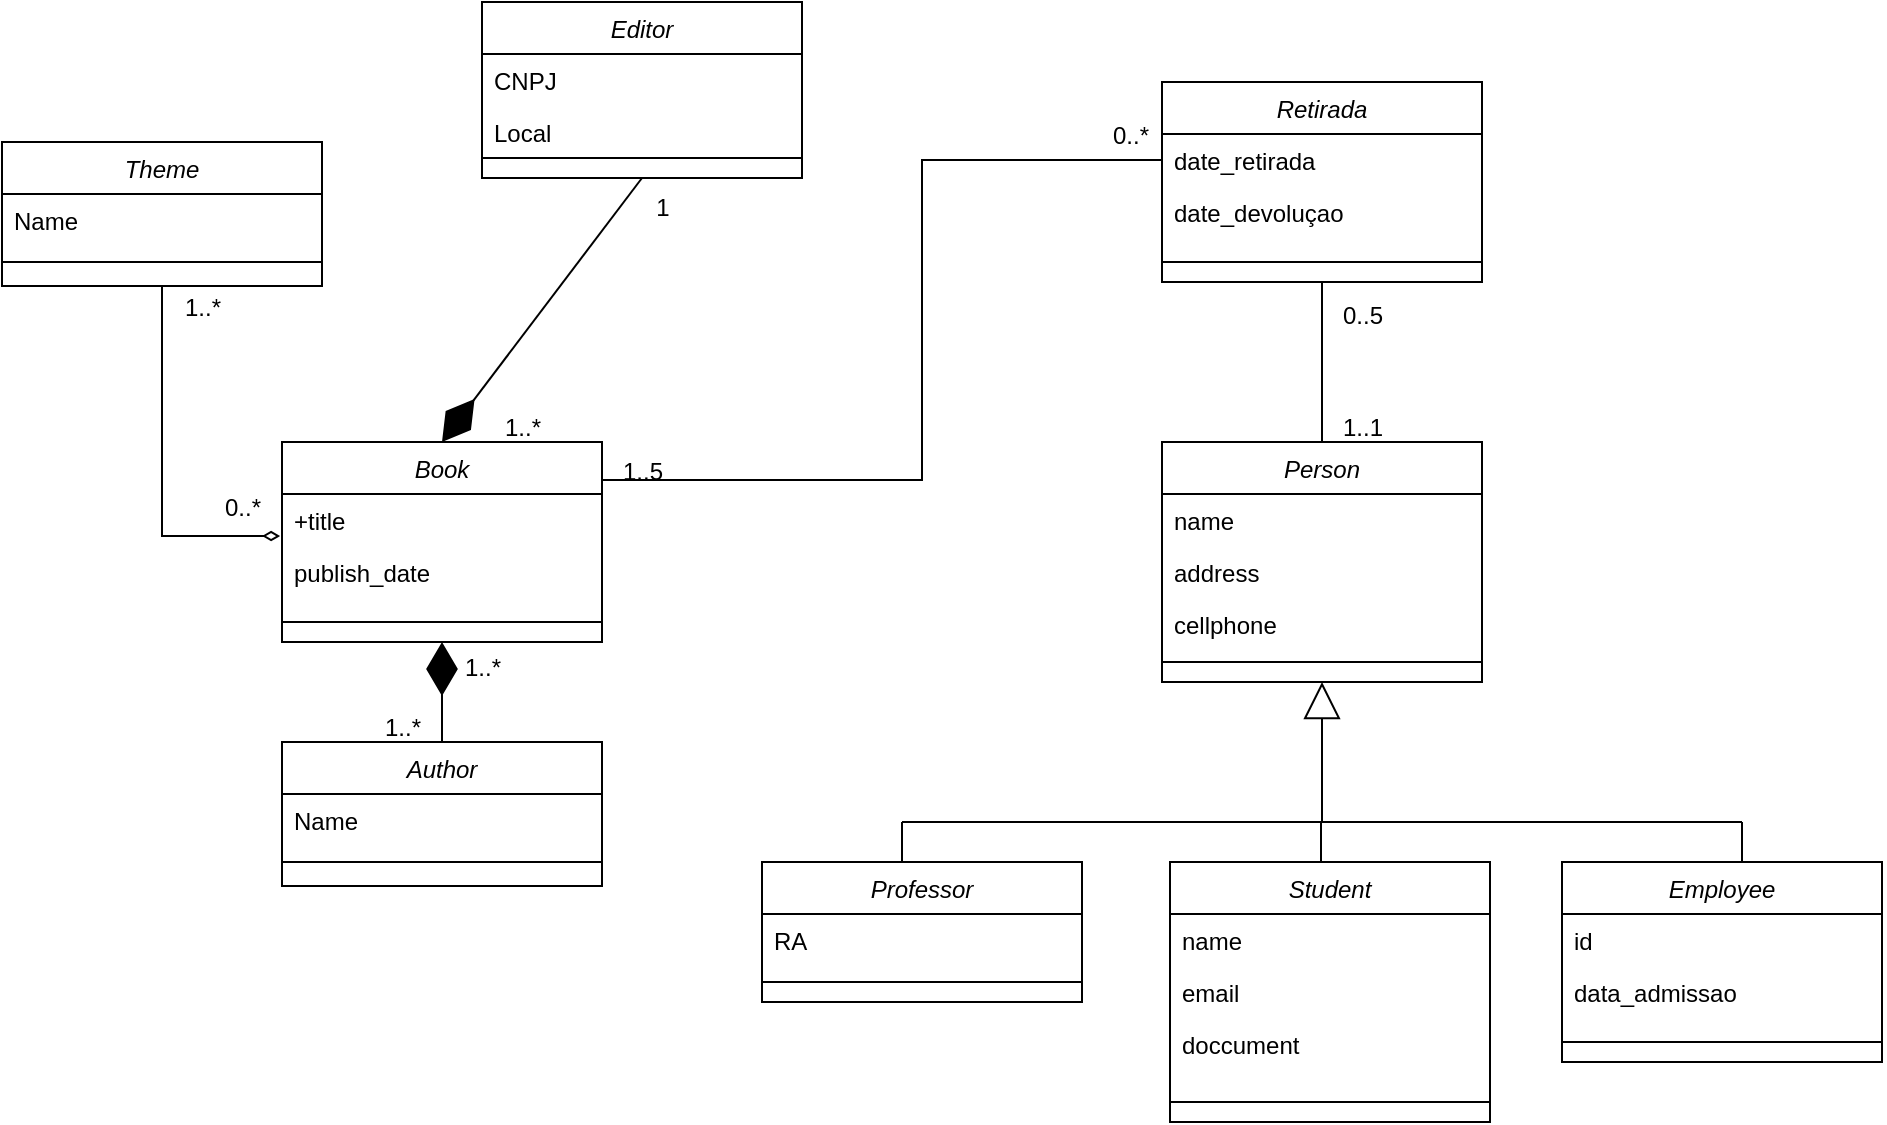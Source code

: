 <mxfile version="24.2.5" type="github">
  <diagram id="C5RBs43oDa-KdzZeNtuy" name="Page-1">
    <mxGraphModel dx="1947" dy="482" grid="1" gridSize="10" guides="1" tooltips="1" connect="1" arrows="1" fold="1" page="1" pageScale="1" pageWidth="827" pageHeight="1169" math="0" shadow="0">
      <root>
        <mxCell id="WIyWlLk6GJQsqaUBKTNV-0" />
        <mxCell id="WIyWlLk6GJQsqaUBKTNV-1" parent="WIyWlLk6GJQsqaUBKTNV-0" />
        <mxCell id="zkfFHV4jXpPFQw0GAbJ--0" value="Book" style="swimlane;fontStyle=2;align=center;verticalAlign=top;childLayout=stackLayout;horizontal=1;startSize=26;horizontalStack=0;resizeParent=1;resizeLast=0;collapsible=1;marginBottom=0;rounded=0;shadow=0;strokeWidth=1;" parent="WIyWlLk6GJQsqaUBKTNV-1" vertex="1">
          <mxGeometry x="-30" y="300" width="160" height="100" as="geometry">
            <mxRectangle x="230" y="140" width="160" height="26" as="alternateBounds" />
          </mxGeometry>
        </mxCell>
        <mxCell id="zkfFHV4jXpPFQw0GAbJ--1" value="+title" style="text;align=left;verticalAlign=top;spacingLeft=4;spacingRight=4;overflow=hidden;rotatable=0;points=[[0,0.5],[1,0.5]];portConstraint=eastwest;" parent="zkfFHV4jXpPFQw0GAbJ--0" vertex="1">
          <mxGeometry y="26" width="160" height="26" as="geometry" />
        </mxCell>
        <mxCell id="RC58P-1kxtmgjfw_i1lq-132" value="publish_date" style="text;align=left;verticalAlign=top;spacingLeft=4;spacingRight=4;overflow=hidden;rotatable=0;points=[[0,0.5],[1,0.5]];portConstraint=eastwest;" vertex="1" parent="zkfFHV4jXpPFQw0GAbJ--0">
          <mxGeometry y="52" width="160" height="26" as="geometry" />
        </mxCell>
        <mxCell id="RC58P-1kxtmgjfw_i1lq-98" value="" style="endArrow=none;html=1;edgeStyle=orthogonalEdgeStyle;rounded=0;" edge="1" parent="zkfFHV4jXpPFQw0GAbJ--0">
          <mxGeometry relative="1" as="geometry">
            <mxPoint y="90" as="sourcePoint" />
            <mxPoint x="160" y="90" as="targetPoint" />
          </mxGeometry>
        </mxCell>
        <mxCell id="RC58P-1kxtmgjfw_i1lq-0" value="Student" style="swimlane;fontStyle=2;align=center;verticalAlign=top;childLayout=stackLayout;horizontal=1;startSize=26;horizontalStack=0;resizeParent=1;resizeLast=0;collapsible=1;marginBottom=0;rounded=0;shadow=0;strokeWidth=1;" vertex="1" parent="WIyWlLk6GJQsqaUBKTNV-1">
          <mxGeometry x="414" y="510" width="160" height="130" as="geometry">
            <mxRectangle x="230" y="140" width="160" height="26" as="alternateBounds" />
          </mxGeometry>
        </mxCell>
        <mxCell id="RC58P-1kxtmgjfw_i1lq-100" value="" style="endArrow=none;html=1;edgeStyle=orthogonalEdgeStyle;rounded=0;" edge="1" parent="RC58P-1kxtmgjfw_i1lq-0">
          <mxGeometry relative="1" as="geometry">
            <mxPoint y="120" as="sourcePoint" />
            <mxPoint x="160" y="120" as="targetPoint" />
          </mxGeometry>
        </mxCell>
        <mxCell id="RC58P-1kxtmgjfw_i1lq-119" value="name" style="text;align=left;verticalAlign=top;spacingLeft=4;spacingRight=4;overflow=hidden;rotatable=0;points=[[0,0.5],[1,0.5]];portConstraint=eastwest;" vertex="1" parent="RC58P-1kxtmgjfw_i1lq-0">
          <mxGeometry y="26" width="160" height="26" as="geometry" />
        </mxCell>
        <mxCell id="RC58P-1kxtmgjfw_i1lq-118" value="email" style="text;align=left;verticalAlign=top;spacingLeft=4;spacingRight=4;overflow=hidden;rotatable=0;points=[[0,0.5],[1,0.5]];portConstraint=eastwest;rounded=0;shadow=0;html=0;" vertex="1" parent="RC58P-1kxtmgjfw_i1lq-0">
          <mxGeometry y="52" width="160" height="26" as="geometry" />
        </mxCell>
        <mxCell id="RC58P-1kxtmgjfw_i1lq-117" value="doccument" style="text;align=left;verticalAlign=top;spacingLeft=4;spacingRight=4;overflow=hidden;rotatable=0;points=[[0,0.5],[1,0.5]];portConstraint=eastwest;rounded=0;shadow=0;html=0;" vertex="1" parent="RC58P-1kxtmgjfw_i1lq-0">
          <mxGeometry y="78" width="160" height="26" as="geometry" />
        </mxCell>
        <mxCell id="RC58P-1kxtmgjfw_i1lq-6" value="Employee" style="swimlane;fontStyle=2;align=center;verticalAlign=top;childLayout=stackLayout;horizontal=1;startSize=26;horizontalStack=0;resizeParent=1;resizeLast=0;collapsible=1;marginBottom=0;rounded=0;shadow=0;strokeWidth=1;" vertex="1" parent="WIyWlLk6GJQsqaUBKTNV-1">
          <mxGeometry x="610" y="510" width="160" height="100" as="geometry">
            <mxRectangle x="230" y="140" width="160" height="26" as="alternateBounds" />
          </mxGeometry>
        </mxCell>
        <mxCell id="RC58P-1kxtmgjfw_i1lq-122" value="id" style="text;align=left;verticalAlign=top;spacingLeft=4;spacingRight=4;overflow=hidden;rotatable=0;points=[[0,0.5],[1,0.5]];portConstraint=eastwest;rounded=0;shadow=0;html=0;" vertex="1" parent="RC58P-1kxtmgjfw_i1lq-6">
          <mxGeometry y="26" width="160" height="26" as="geometry" />
        </mxCell>
        <mxCell id="RC58P-1kxtmgjfw_i1lq-121" value="data_admissao" style="text;align=left;verticalAlign=top;spacingLeft=4;spacingRight=4;overflow=hidden;rotatable=0;points=[[0,0.5],[1,0.5]];portConstraint=eastwest;rounded=0;shadow=0;html=0;" vertex="1" parent="RC58P-1kxtmgjfw_i1lq-6">
          <mxGeometry y="52" width="160" height="26" as="geometry" />
        </mxCell>
        <mxCell id="RC58P-1kxtmgjfw_i1lq-102" value="" style="endArrow=none;html=1;edgeStyle=orthogonalEdgeStyle;rounded=0;" edge="1" parent="RC58P-1kxtmgjfw_i1lq-6">
          <mxGeometry relative="1" as="geometry">
            <mxPoint y="90" as="sourcePoint" />
            <mxPoint x="160" y="90" as="targetPoint" />
            <Array as="points">
              <mxPoint x="110" y="90" />
              <mxPoint x="110" y="90" />
            </Array>
          </mxGeometry>
        </mxCell>
        <mxCell id="RC58P-1kxtmgjfw_i1lq-12" value="Theme" style="swimlane;fontStyle=2;align=center;verticalAlign=top;childLayout=stackLayout;horizontal=1;startSize=26;horizontalStack=0;resizeParent=1;resizeLast=0;collapsible=1;marginBottom=0;rounded=0;shadow=0;strokeWidth=1;" vertex="1" parent="WIyWlLk6GJQsqaUBKTNV-1">
          <mxGeometry x="-170" y="150" width="160" height="72" as="geometry">
            <mxRectangle x="230" y="140" width="160" height="26" as="alternateBounds" />
          </mxGeometry>
        </mxCell>
        <mxCell id="RC58P-1kxtmgjfw_i1lq-13" value="Name" style="text;align=left;verticalAlign=top;spacingLeft=4;spacingRight=4;overflow=hidden;rotatable=0;points=[[0,0.5],[1,0.5]];portConstraint=eastwest;" vertex="1" parent="RC58P-1kxtmgjfw_i1lq-12">
          <mxGeometry y="26" width="160" height="24" as="geometry" />
        </mxCell>
        <mxCell id="RC58P-1kxtmgjfw_i1lq-93" value="" style="endArrow=none;html=1;edgeStyle=orthogonalEdgeStyle;rounded=0;" edge="1" parent="RC58P-1kxtmgjfw_i1lq-12">
          <mxGeometry relative="1" as="geometry">
            <mxPoint y="60" as="sourcePoint" />
            <mxPoint x="160" y="60" as="targetPoint" />
          </mxGeometry>
        </mxCell>
        <mxCell id="RC58P-1kxtmgjfw_i1lq-24" value="Editor" style="swimlane;fontStyle=2;align=center;verticalAlign=top;childLayout=stackLayout;horizontal=1;startSize=26;horizontalStack=0;resizeParent=1;resizeLast=0;collapsible=1;marginBottom=0;rounded=0;shadow=0;strokeWidth=1;" vertex="1" parent="WIyWlLk6GJQsqaUBKTNV-1">
          <mxGeometry x="70" y="80" width="160" height="88" as="geometry">
            <mxRectangle x="230" y="140" width="160" height="26" as="alternateBounds" />
          </mxGeometry>
        </mxCell>
        <mxCell id="RC58P-1kxtmgjfw_i1lq-25" value="CNPJ" style="text;align=left;verticalAlign=top;spacingLeft=4;spacingRight=4;overflow=hidden;rotatable=0;points=[[0,0.5],[1,0.5]];portConstraint=eastwest;" vertex="1" parent="RC58P-1kxtmgjfw_i1lq-24">
          <mxGeometry y="26" width="160" height="26" as="geometry" />
        </mxCell>
        <mxCell id="RC58P-1kxtmgjfw_i1lq-137" value="Local" style="text;align=left;verticalAlign=top;spacingLeft=4;spacingRight=4;overflow=hidden;rotatable=0;points=[[0,0.5],[1,0.5]];portConstraint=eastwest;" vertex="1" parent="RC58P-1kxtmgjfw_i1lq-24">
          <mxGeometry y="52" width="160" height="26" as="geometry" />
        </mxCell>
        <mxCell id="RC58P-1kxtmgjfw_i1lq-139" value="" style="endArrow=none;html=1;edgeStyle=orthogonalEdgeStyle;rounded=0;" edge="1" parent="RC58P-1kxtmgjfw_i1lq-24">
          <mxGeometry relative="1" as="geometry">
            <mxPoint y="78" as="sourcePoint" />
            <mxPoint x="160" y="78" as="targetPoint" />
          </mxGeometry>
        </mxCell>
        <mxCell id="RC58P-1kxtmgjfw_i1lq-30" value="Professor" style="swimlane;fontStyle=2;align=center;verticalAlign=top;childLayout=stackLayout;horizontal=1;startSize=26;horizontalStack=0;resizeParent=1;resizeLast=0;collapsible=1;marginBottom=0;rounded=0;shadow=0;strokeWidth=1;" vertex="1" parent="WIyWlLk6GJQsqaUBKTNV-1">
          <mxGeometry x="210" y="510" width="160" height="70" as="geometry">
            <mxRectangle x="230" y="140" width="160" height="26" as="alternateBounds" />
          </mxGeometry>
        </mxCell>
        <mxCell id="RC58P-1kxtmgjfw_i1lq-116" value="RA" style="text;align=left;verticalAlign=top;spacingLeft=4;spacingRight=4;overflow=hidden;rotatable=0;points=[[0,0.5],[1,0.5]];portConstraint=eastwest;rounded=0;shadow=0;html=0;" vertex="1" parent="RC58P-1kxtmgjfw_i1lq-30">
          <mxGeometry y="26" width="160" height="26" as="geometry" />
        </mxCell>
        <mxCell id="RC58P-1kxtmgjfw_i1lq-123" value="" style="endArrow=none;html=1;edgeStyle=orthogonalEdgeStyle;rounded=0;" edge="1" parent="RC58P-1kxtmgjfw_i1lq-30">
          <mxGeometry relative="1" as="geometry">
            <mxPoint y="60" as="sourcePoint" />
            <mxPoint x="160" y="60" as="targetPoint" />
          </mxGeometry>
        </mxCell>
        <mxCell id="RC58P-1kxtmgjfw_i1lq-113" style="edgeStyle=orthogonalEdgeStyle;rounded=0;orthogonalLoop=1;jettySize=auto;html=1;exitX=0.5;exitY=0;exitDx=0;exitDy=0;entryX=0.5;entryY=1;entryDx=0;entryDy=0;endArrow=none;endFill=0;" edge="1" parent="WIyWlLk6GJQsqaUBKTNV-1" source="RC58P-1kxtmgjfw_i1lq-49" target="RC58P-1kxtmgjfw_i1lq-109">
          <mxGeometry relative="1" as="geometry" />
        </mxCell>
        <mxCell id="RC58P-1kxtmgjfw_i1lq-49" value="Person" style="swimlane;fontStyle=2;align=center;verticalAlign=top;childLayout=stackLayout;horizontal=1;startSize=26;horizontalStack=0;resizeParent=1;resizeLast=0;collapsible=1;marginBottom=0;rounded=0;shadow=0;strokeWidth=1;" vertex="1" parent="WIyWlLk6GJQsqaUBKTNV-1">
          <mxGeometry x="410" y="300" width="160" height="120" as="geometry">
            <mxRectangle x="230" y="140" width="160" height="26" as="alternateBounds" />
          </mxGeometry>
        </mxCell>
        <mxCell id="RC58P-1kxtmgjfw_i1lq-50" value="name" style="text;align=left;verticalAlign=top;spacingLeft=4;spacingRight=4;overflow=hidden;rotatable=0;points=[[0,0.5],[1,0.5]];portConstraint=eastwest;" vertex="1" parent="RC58P-1kxtmgjfw_i1lq-49">
          <mxGeometry y="26" width="160" height="26" as="geometry" />
        </mxCell>
        <mxCell id="RC58P-1kxtmgjfw_i1lq-52" value="address" style="text;align=left;verticalAlign=top;spacingLeft=4;spacingRight=4;overflow=hidden;rotatable=0;points=[[0,0.5],[1,0.5]];portConstraint=eastwest;rounded=0;shadow=0;html=0;" vertex="1" parent="RC58P-1kxtmgjfw_i1lq-49">
          <mxGeometry y="52" width="160" height="26" as="geometry" />
        </mxCell>
        <mxCell id="RC58P-1kxtmgjfw_i1lq-64" value="cellphone" style="text;align=left;verticalAlign=top;spacingLeft=4;spacingRight=4;overflow=hidden;rotatable=0;points=[[0,0.5],[1,0.5]];portConstraint=eastwest;rounded=0;shadow=0;html=0;" vertex="1" parent="RC58P-1kxtmgjfw_i1lq-49">
          <mxGeometry y="78" width="160" height="26" as="geometry" />
        </mxCell>
        <mxCell id="RC58P-1kxtmgjfw_i1lq-97" value="" style="endArrow=none;html=1;edgeStyle=orthogonalEdgeStyle;rounded=0;" edge="1" parent="RC58P-1kxtmgjfw_i1lq-49">
          <mxGeometry relative="1" as="geometry">
            <mxPoint y="110" as="sourcePoint" />
            <mxPoint x="160" y="110" as="targetPoint" />
          </mxGeometry>
        </mxCell>
        <mxCell id="RC58P-1kxtmgjfw_i1lq-58" value="" style="endArrow=none;html=1;rounded=0;" edge="1" parent="WIyWlLk6GJQsqaUBKTNV-1">
          <mxGeometry width="50" height="50" relative="1" as="geometry">
            <mxPoint x="700" y="490" as="sourcePoint" />
            <mxPoint x="550" y="490" as="targetPoint" />
          </mxGeometry>
        </mxCell>
        <mxCell id="RC58P-1kxtmgjfw_i1lq-61" value="" style="endArrow=none;html=1;rounded=0;" edge="1" parent="WIyWlLk6GJQsqaUBKTNV-1">
          <mxGeometry width="50" height="50" relative="1" as="geometry">
            <mxPoint x="280" y="490" as="sourcePoint" />
            <mxPoint x="550" y="490" as="targetPoint" />
          </mxGeometry>
        </mxCell>
        <mxCell id="RC58P-1kxtmgjfw_i1lq-66" value="" style="endArrow=none;html=1;rounded=0;" edge="1" parent="WIyWlLk6GJQsqaUBKTNV-1">
          <mxGeometry width="50" height="50" relative="1" as="geometry">
            <mxPoint x="280" y="510" as="sourcePoint" />
            <mxPoint x="280" y="490" as="targetPoint" />
          </mxGeometry>
        </mxCell>
        <mxCell id="RC58P-1kxtmgjfw_i1lq-78" value="" style="endArrow=block;endSize=16;endFill=0;html=1;rounded=0;entryX=0.5;entryY=1;entryDx=0;entryDy=0;" edge="1" parent="WIyWlLk6GJQsqaUBKTNV-1" target="RC58P-1kxtmgjfw_i1lq-49">
          <mxGeometry width="160" relative="1" as="geometry">
            <mxPoint x="490" y="490" as="sourcePoint" />
            <mxPoint x="570" y="470" as="targetPoint" />
          </mxGeometry>
        </mxCell>
        <mxCell id="RC58P-1kxtmgjfw_i1lq-79" value="" style="endArrow=diamondThin;endFill=1;endSize=24;html=1;rounded=0;entryX=0.5;entryY=1;entryDx=0;entryDy=0;exitX=0.5;exitY=0;exitDx=0;exitDy=0;" edge="1" parent="WIyWlLk6GJQsqaUBKTNV-1" source="RC58P-1kxtmgjfw_i1lq-124" target="zkfFHV4jXpPFQw0GAbJ--0">
          <mxGeometry width="160" relative="1" as="geometry">
            <mxPoint x="210" y="319" as="sourcePoint" />
            <mxPoint x="150" y="230" as="targetPoint" />
          </mxGeometry>
        </mxCell>
        <mxCell id="RC58P-1kxtmgjfw_i1lq-80" value="" style="endArrow=diamondThin;endFill=1;endSize=24;html=1;rounded=0;entryX=0.5;entryY=0;entryDx=0;entryDy=0;exitX=0.5;exitY=1;exitDx=0;exitDy=0;" edge="1" parent="WIyWlLk6GJQsqaUBKTNV-1" source="RC58P-1kxtmgjfw_i1lq-24" target="zkfFHV4jXpPFQw0GAbJ--0">
          <mxGeometry width="160" relative="1" as="geometry">
            <mxPoint x="150" y="160" as="sourcePoint" />
            <mxPoint x="80" y="250" as="targetPoint" />
          </mxGeometry>
        </mxCell>
        <mxCell id="RC58P-1kxtmgjfw_i1lq-82" value="" style="endArrow=none;html=1;rounded=0;" edge="1" parent="WIyWlLk6GJQsqaUBKTNV-1">
          <mxGeometry width="50" height="50" relative="1" as="geometry">
            <mxPoint x="700" y="510" as="sourcePoint" />
            <mxPoint x="700" y="490" as="targetPoint" />
          </mxGeometry>
        </mxCell>
        <mxCell id="RC58P-1kxtmgjfw_i1lq-84" value="" style="endArrow=none;html=1;rounded=0;" edge="1" parent="WIyWlLk6GJQsqaUBKTNV-1">
          <mxGeometry width="50" height="50" relative="1" as="geometry">
            <mxPoint x="489.5" y="510" as="sourcePoint" />
            <mxPoint x="489.5" y="490" as="targetPoint" />
          </mxGeometry>
        </mxCell>
        <mxCell id="RC58P-1kxtmgjfw_i1lq-109" value="Retirada" style="swimlane;fontStyle=2;align=center;verticalAlign=top;childLayout=stackLayout;horizontal=1;startSize=26;horizontalStack=0;resizeParent=1;resizeLast=0;collapsible=1;marginBottom=0;rounded=0;shadow=0;strokeWidth=1;" vertex="1" parent="WIyWlLk6GJQsqaUBKTNV-1">
          <mxGeometry x="410" y="120" width="160" height="100" as="geometry">
            <mxRectangle x="230" y="140" width="160" height="26" as="alternateBounds" />
          </mxGeometry>
        </mxCell>
        <mxCell id="RC58P-1kxtmgjfw_i1lq-110" value="date_retirada" style="text;align=left;verticalAlign=top;spacingLeft=4;spacingRight=4;overflow=hidden;rotatable=0;points=[[0,0.5],[1,0.5]];portConstraint=eastwest;" vertex="1" parent="RC58P-1kxtmgjfw_i1lq-109">
          <mxGeometry y="26" width="160" height="26" as="geometry" />
        </mxCell>
        <mxCell id="RC58P-1kxtmgjfw_i1lq-111" value="date_devoluçao" style="text;align=left;verticalAlign=top;spacingLeft=4;spacingRight=4;overflow=hidden;rotatable=0;points=[[0,0.5],[1,0.5]];portConstraint=eastwest;rounded=0;shadow=0;html=0;" vertex="1" parent="RC58P-1kxtmgjfw_i1lq-109">
          <mxGeometry y="52" width="160" height="26" as="geometry" />
        </mxCell>
        <mxCell id="RC58P-1kxtmgjfw_i1lq-112" value="" style="endArrow=none;html=1;edgeStyle=orthogonalEdgeStyle;rounded=0;" edge="1" parent="RC58P-1kxtmgjfw_i1lq-109">
          <mxGeometry relative="1" as="geometry">
            <mxPoint y="90" as="sourcePoint" />
            <mxPoint x="160" y="90" as="targetPoint" />
          </mxGeometry>
        </mxCell>
        <mxCell id="RC58P-1kxtmgjfw_i1lq-124" value="Author" style="swimlane;fontStyle=2;align=center;verticalAlign=top;childLayout=stackLayout;horizontal=1;startSize=26;horizontalStack=0;resizeParent=1;resizeLast=0;collapsible=1;marginBottom=0;rounded=0;shadow=0;strokeWidth=1;" vertex="1" parent="WIyWlLk6GJQsqaUBKTNV-1">
          <mxGeometry x="-30" y="450" width="160" height="72" as="geometry">
            <mxRectangle x="230" y="140" width="160" height="26" as="alternateBounds" />
          </mxGeometry>
        </mxCell>
        <mxCell id="RC58P-1kxtmgjfw_i1lq-125" value="Name" style="text;align=left;verticalAlign=top;spacingLeft=4;spacingRight=4;overflow=hidden;rotatable=0;points=[[0,0.5],[1,0.5]];portConstraint=eastwest;" vertex="1" parent="RC58P-1kxtmgjfw_i1lq-124">
          <mxGeometry y="26" width="160" height="26" as="geometry" />
        </mxCell>
        <mxCell id="RC58P-1kxtmgjfw_i1lq-126" value="" style="endArrow=none;html=1;edgeStyle=orthogonalEdgeStyle;rounded=0;" edge="1" parent="RC58P-1kxtmgjfw_i1lq-124">
          <mxGeometry relative="1" as="geometry">
            <mxPoint y="60" as="sourcePoint" />
            <mxPoint x="160" y="60" as="targetPoint" />
          </mxGeometry>
        </mxCell>
        <mxCell id="RC58P-1kxtmgjfw_i1lq-127" style="edgeStyle=orthogonalEdgeStyle;rounded=0;orthogonalLoop=1;jettySize=auto;html=1;exitX=1;exitY=0.5;exitDx=0;exitDy=0;entryX=0;entryY=0.5;entryDx=0;entryDy=0;endArrow=none;endFill=0;" edge="1" parent="WIyWlLk6GJQsqaUBKTNV-1" target="RC58P-1kxtmgjfw_i1lq-110">
          <mxGeometry relative="1" as="geometry">
            <mxPoint x="130" y="319" as="sourcePoint" />
            <Array as="points">
              <mxPoint x="290" y="319" />
              <mxPoint x="290" y="159" />
            </Array>
          </mxGeometry>
        </mxCell>
        <mxCell id="RC58P-1kxtmgjfw_i1lq-129" value="0..5" style="text;html=1;align=center;verticalAlign=middle;resizable=0;points=[];autosize=1;strokeColor=none;fillColor=none;" vertex="1" parent="WIyWlLk6GJQsqaUBKTNV-1">
          <mxGeometry x="490" y="222" width="40" height="30" as="geometry" />
        </mxCell>
        <mxCell id="RC58P-1kxtmgjfw_i1lq-130" value="1..1" style="text;html=1;align=center;verticalAlign=middle;resizable=0;points=[];autosize=1;strokeColor=none;fillColor=none;" vertex="1" parent="WIyWlLk6GJQsqaUBKTNV-1">
          <mxGeometry x="490" y="278" width="40" height="30" as="geometry" />
        </mxCell>
        <mxCell id="RC58P-1kxtmgjfw_i1lq-131" value="0..*" style="text;html=1;align=center;verticalAlign=middle;resizable=0;points=[];autosize=1;strokeColor=none;fillColor=none;" vertex="1" parent="WIyWlLk6GJQsqaUBKTNV-1">
          <mxGeometry x="374" y="132" width="40" height="30" as="geometry" />
        </mxCell>
        <mxCell id="RC58P-1kxtmgjfw_i1lq-133" value="1..5" style="text;html=1;align=center;verticalAlign=middle;resizable=0;points=[];autosize=1;strokeColor=none;fillColor=none;" vertex="1" parent="WIyWlLk6GJQsqaUBKTNV-1">
          <mxGeometry x="130" y="300" width="40" height="30" as="geometry" />
        </mxCell>
        <mxCell id="RC58P-1kxtmgjfw_i1lq-134" value="1..*" style="text;html=1;align=center;verticalAlign=middle;resizable=0;points=[];autosize=1;strokeColor=none;fillColor=none;" vertex="1" parent="WIyWlLk6GJQsqaUBKTNV-1">
          <mxGeometry x="50" y="398" width="40" height="30" as="geometry" />
        </mxCell>
        <mxCell id="RC58P-1kxtmgjfw_i1lq-135" value="1..*" style="text;html=1;align=center;verticalAlign=middle;resizable=0;points=[];autosize=1;strokeColor=none;fillColor=none;" vertex="1" parent="WIyWlLk6GJQsqaUBKTNV-1">
          <mxGeometry x="10" y="428" width="40" height="30" as="geometry" />
        </mxCell>
        <mxCell id="RC58P-1kxtmgjfw_i1lq-138" value="1" style="text;html=1;align=center;verticalAlign=middle;resizable=0;points=[];autosize=1;strokeColor=none;fillColor=none;" vertex="1" parent="WIyWlLk6GJQsqaUBKTNV-1">
          <mxGeometry x="145" y="168" width="30" height="30" as="geometry" />
        </mxCell>
        <mxCell id="RC58P-1kxtmgjfw_i1lq-140" value="1..*" style="text;html=1;align=center;verticalAlign=middle;resizable=0;points=[];autosize=1;strokeColor=none;fillColor=none;" vertex="1" parent="WIyWlLk6GJQsqaUBKTNV-1">
          <mxGeometry x="70" y="278" width="40" height="30" as="geometry" />
        </mxCell>
        <mxCell id="RC58P-1kxtmgjfw_i1lq-141" style="edgeStyle=orthogonalEdgeStyle;rounded=0;orthogonalLoop=1;jettySize=auto;html=1;exitX=0.5;exitY=1;exitDx=0;exitDy=0;entryX=-0.006;entryY=-0.192;entryDx=0;entryDy=0;entryPerimeter=0;endArrow=diamondThin;endFill=0;" edge="1" parent="WIyWlLk6GJQsqaUBKTNV-1" source="RC58P-1kxtmgjfw_i1lq-12" target="RC58P-1kxtmgjfw_i1lq-132">
          <mxGeometry relative="1" as="geometry" />
        </mxCell>
        <mxCell id="RC58P-1kxtmgjfw_i1lq-142" value="0..*" style="text;html=1;align=center;verticalAlign=middle;resizable=0;points=[];autosize=1;strokeColor=none;fillColor=none;" vertex="1" parent="WIyWlLk6GJQsqaUBKTNV-1">
          <mxGeometry x="-70" y="318" width="40" height="30" as="geometry" />
        </mxCell>
        <mxCell id="RC58P-1kxtmgjfw_i1lq-143" value="1..*" style="text;html=1;align=center;verticalAlign=middle;resizable=0;points=[];autosize=1;strokeColor=none;fillColor=none;" vertex="1" parent="WIyWlLk6GJQsqaUBKTNV-1">
          <mxGeometry x="-90" y="218" width="40" height="30" as="geometry" />
        </mxCell>
      </root>
    </mxGraphModel>
  </diagram>
</mxfile>
